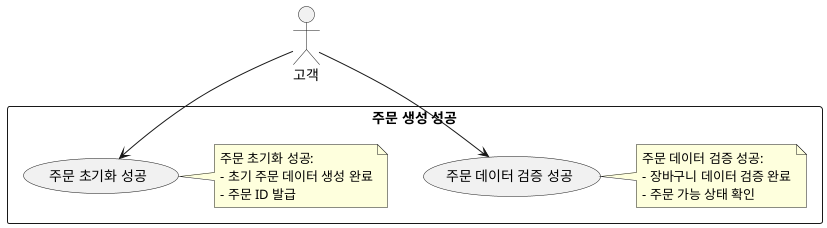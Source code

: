 @startuml
actor "고객" as Customer

rectangle "주문 생성 성공" {
  usecase "주문 데이터 검증 성공" as UC1_1_success
  note right
  주문 데이터 검증 성공:
  - 장바구니 데이터 검증 완료
  - 주문 가능 상태 확인
  end note

  usecase "주문 초기화 성공" as UC1_2_success
  note right
  주문 초기화 성공:
  - 초기 주문 데이터 생성 완료
  - 주문 ID 발급
  end note
}

Customer --> UC1_1_success
Customer --> UC1_2_success
@enduml
